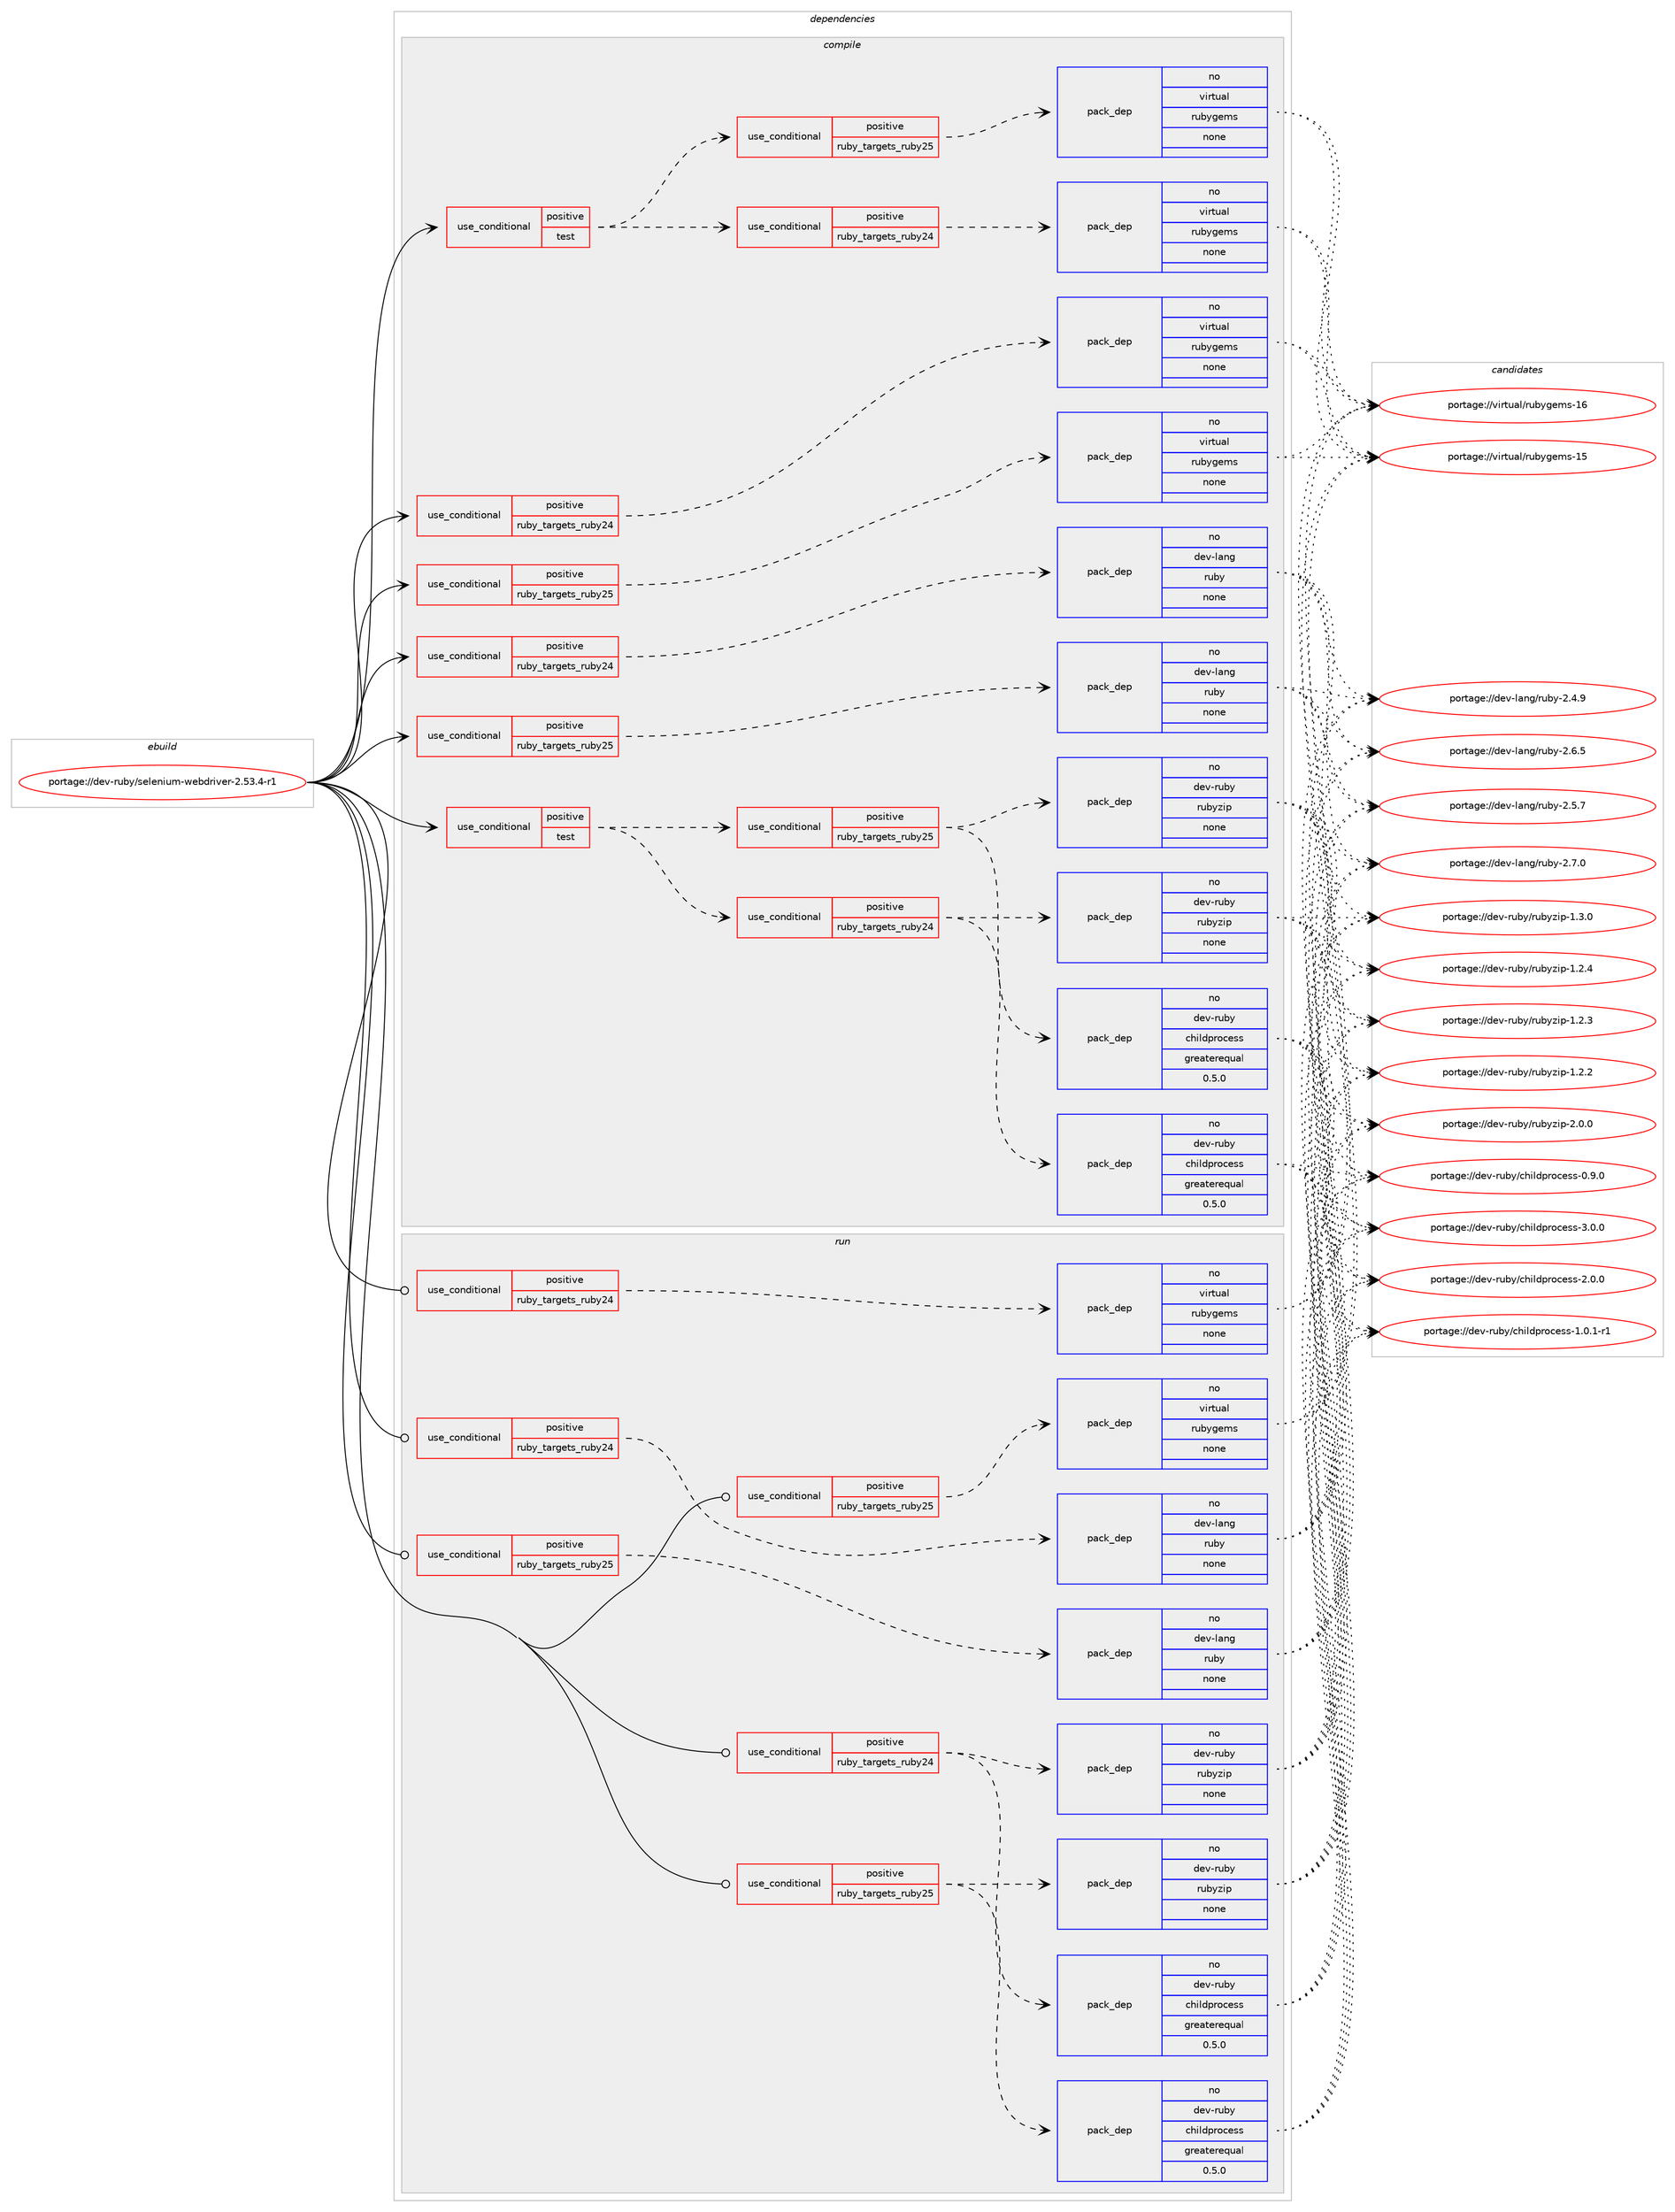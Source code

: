 digraph prolog {

# *************
# Graph options
# *************

newrank=true;
concentrate=true;
compound=true;
graph [rankdir=LR,fontname=Helvetica,fontsize=10,ranksep=1.5];#, ranksep=2.5, nodesep=0.2];
edge  [arrowhead=vee];
node  [fontname=Helvetica,fontsize=10];

# **********
# The ebuild
# **********

subgraph cluster_leftcol {
color=gray;
label=<<i>ebuild</i>>;
id [label="portage://dev-ruby/selenium-webdriver-2.53.4-r1", color=red, width=4, href="../dev-ruby/selenium-webdriver-2.53.4-r1.svg"];
}

# ****************
# The dependencies
# ****************

subgraph cluster_midcol {
color=gray;
label=<<i>dependencies</i>>;
subgraph cluster_compile {
fillcolor="#eeeeee";
style=filled;
label=<<i>compile</i>>;
subgraph cond69472 {
dependency319946 [label=<<TABLE BORDER="0" CELLBORDER="1" CELLSPACING="0" CELLPADDING="4"><TR><TD ROWSPAN="3" CELLPADDING="10">use_conditional</TD></TR><TR><TD>positive</TD></TR><TR><TD>ruby_targets_ruby24</TD></TR></TABLE>>, shape=none, color=red];
subgraph pack245727 {
dependency319947 [label=<<TABLE BORDER="0" CELLBORDER="1" CELLSPACING="0" CELLPADDING="4" WIDTH="220"><TR><TD ROWSPAN="6" CELLPADDING="30">pack_dep</TD></TR><TR><TD WIDTH="110">no</TD></TR><TR><TD>dev-lang</TD></TR><TR><TD>ruby</TD></TR><TR><TD>none</TD></TR><TR><TD></TD></TR></TABLE>>, shape=none, color=blue];
}
dependency319946:e -> dependency319947:w [weight=20,style="dashed",arrowhead="vee"];
}
id:e -> dependency319946:w [weight=20,style="solid",arrowhead="vee"];
subgraph cond69473 {
dependency319948 [label=<<TABLE BORDER="0" CELLBORDER="1" CELLSPACING="0" CELLPADDING="4"><TR><TD ROWSPAN="3" CELLPADDING="10">use_conditional</TD></TR><TR><TD>positive</TD></TR><TR><TD>ruby_targets_ruby24</TD></TR></TABLE>>, shape=none, color=red];
subgraph pack245728 {
dependency319949 [label=<<TABLE BORDER="0" CELLBORDER="1" CELLSPACING="0" CELLPADDING="4" WIDTH="220"><TR><TD ROWSPAN="6" CELLPADDING="30">pack_dep</TD></TR><TR><TD WIDTH="110">no</TD></TR><TR><TD>virtual</TD></TR><TR><TD>rubygems</TD></TR><TR><TD>none</TD></TR><TR><TD></TD></TR></TABLE>>, shape=none, color=blue];
}
dependency319948:e -> dependency319949:w [weight=20,style="dashed",arrowhead="vee"];
}
id:e -> dependency319948:w [weight=20,style="solid",arrowhead="vee"];
subgraph cond69474 {
dependency319950 [label=<<TABLE BORDER="0" CELLBORDER="1" CELLSPACING="0" CELLPADDING="4"><TR><TD ROWSPAN="3" CELLPADDING="10">use_conditional</TD></TR><TR><TD>positive</TD></TR><TR><TD>ruby_targets_ruby25</TD></TR></TABLE>>, shape=none, color=red];
subgraph pack245729 {
dependency319951 [label=<<TABLE BORDER="0" CELLBORDER="1" CELLSPACING="0" CELLPADDING="4" WIDTH="220"><TR><TD ROWSPAN="6" CELLPADDING="30">pack_dep</TD></TR><TR><TD WIDTH="110">no</TD></TR><TR><TD>dev-lang</TD></TR><TR><TD>ruby</TD></TR><TR><TD>none</TD></TR><TR><TD></TD></TR></TABLE>>, shape=none, color=blue];
}
dependency319950:e -> dependency319951:w [weight=20,style="dashed",arrowhead="vee"];
}
id:e -> dependency319950:w [weight=20,style="solid",arrowhead="vee"];
subgraph cond69475 {
dependency319952 [label=<<TABLE BORDER="0" CELLBORDER="1" CELLSPACING="0" CELLPADDING="4"><TR><TD ROWSPAN="3" CELLPADDING="10">use_conditional</TD></TR><TR><TD>positive</TD></TR><TR><TD>ruby_targets_ruby25</TD></TR></TABLE>>, shape=none, color=red];
subgraph pack245730 {
dependency319953 [label=<<TABLE BORDER="0" CELLBORDER="1" CELLSPACING="0" CELLPADDING="4" WIDTH="220"><TR><TD ROWSPAN="6" CELLPADDING="30">pack_dep</TD></TR><TR><TD WIDTH="110">no</TD></TR><TR><TD>virtual</TD></TR><TR><TD>rubygems</TD></TR><TR><TD>none</TD></TR><TR><TD></TD></TR></TABLE>>, shape=none, color=blue];
}
dependency319952:e -> dependency319953:w [weight=20,style="dashed",arrowhead="vee"];
}
id:e -> dependency319952:w [weight=20,style="solid",arrowhead="vee"];
subgraph cond69476 {
dependency319954 [label=<<TABLE BORDER="0" CELLBORDER="1" CELLSPACING="0" CELLPADDING="4"><TR><TD ROWSPAN="3" CELLPADDING="10">use_conditional</TD></TR><TR><TD>positive</TD></TR><TR><TD>test</TD></TR></TABLE>>, shape=none, color=red];
subgraph cond69477 {
dependency319955 [label=<<TABLE BORDER="0" CELLBORDER="1" CELLSPACING="0" CELLPADDING="4"><TR><TD ROWSPAN="3" CELLPADDING="10">use_conditional</TD></TR><TR><TD>positive</TD></TR><TR><TD>ruby_targets_ruby24</TD></TR></TABLE>>, shape=none, color=red];
subgraph pack245731 {
dependency319956 [label=<<TABLE BORDER="0" CELLBORDER="1" CELLSPACING="0" CELLPADDING="4" WIDTH="220"><TR><TD ROWSPAN="6" CELLPADDING="30">pack_dep</TD></TR><TR><TD WIDTH="110">no</TD></TR><TR><TD>dev-ruby</TD></TR><TR><TD>childprocess</TD></TR><TR><TD>greaterequal</TD></TR><TR><TD>0.5.0</TD></TR></TABLE>>, shape=none, color=blue];
}
dependency319955:e -> dependency319956:w [weight=20,style="dashed",arrowhead="vee"];
subgraph pack245732 {
dependency319957 [label=<<TABLE BORDER="0" CELLBORDER="1" CELLSPACING="0" CELLPADDING="4" WIDTH="220"><TR><TD ROWSPAN="6" CELLPADDING="30">pack_dep</TD></TR><TR><TD WIDTH="110">no</TD></TR><TR><TD>dev-ruby</TD></TR><TR><TD>rubyzip</TD></TR><TR><TD>none</TD></TR><TR><TD></TD></TR></TABLE>>, shape=none, color=blue];
}
dependency319955:e -> dependency319957:w [weight=20,style="dashed",arrowhead="vee"];
}
dependency319954:e -> dependency319955:w [weight=20,style="dashed",arrowhead="vee"];
subgraph cond69478 {
dependency319958 [label=<<TABLE BORDER="0" CELLBORDER="1" CELLSPACING="0" CELLPADDING="4"><TR><TD ROWSPAN="3" CELLPADDING="10">use_conditional</TD></TR><TR><TD>positive</TD></TR><TR><TD>ruby_targets_ruby25</TD></TR></TABLE>>, shape=none, color=red];
subgraph pack245733 {
dependency319959 [label=<<TABLE BORDER="0" CELLBORDER="1" CELLSPACING="0" CELLPADDING="4" WIDTH="220"><TR><TD ROWSPAN="6" CELLPADDING="30">pack_dep</TD></TR><TR><TD WIDTH="110">no</TD></TR><TR><TD>dev-ruby</TD></TR><TR><TD>childprocess</TD></TR><TR><TD>greaterequal</TD></TR><TR><TD>0.5.0</TD></TR></TABLE>>, shape=none, color=blue];
}
dependency319958:e -> dependency319959:w [weight=20,style="dashed",arrowhead="vee"];
subgraph pack245734 {
dependency319960 [label=<<TABLE BORDER="0" CELLBORDER="1" CELLSPACING="0" CELLPADDING="4" WIDTH="220"><TR><TD ROWSPAN="6" CELLPADDING="30">pack_dep</TD></TR><TR><TD WIDTH="110">no</TD></TR><TR><TD>dev-ruby</TD></TR><TR><TD>rubyzip</TD></TR><TR><TD>none</TD></TR><TR><TD></TD></TR></TABLE>>, shape=none, color=blue];
}
dependency319958:e -> dependency319960:w [weight=20,style="dashed",arrowhead="vee"];
}
dependency319954:e -> dependency319958:w [weight=20,style="dashed",arrowhead="vee"];
}
id:e -> dependency319954:w [weight=20,style="solid",arrowhead="vee"];
subgraph cond69479 {
dependency319961 [label=<<TABLE BORDER="0" CELLBORDER="1" CELLSPACING="0" CELLPADDING="4"><TR><TD ROWSPAN="3" CELLPADDING="10">use_conditional</TD></TR><TR><TD>positive</TD></TR><TR><TD>test</TD></TR></TABLE>>, shape=none, color=red];
subgraph cond69480 {
dependency319962 [label=<<TABLE BORDER="0" CELLBORDER="1" CELLSPACING="0" CELLPADDING="4"><TR><TD ROWSPAN="3" CELLPADDING="10">use_conditional</TD></TR><TR><TD>positive</TD></TR><TR><TD>ruby_targets_ruby24</TD></TR></TABLE>>, shape=none, color=red];
subgraph pack245735 {
dependency319963 [label=<<TABLE BORDER="0" CELLBORDER="1" CELLSPACING="0" CELLPADDING="4" WIDTH="220"><TR><TD ROWSPAN="6" CELLPADDING="30">pack_dep</TD></TR><TR><TD WIDTH="110">no</TD></TR><TR><TD>virtual</TD></TR><TR><TD>rubygems</TD></TR><TR><TD>none</TD></TR><TR><TD></TD></TR></TABLE>>, shape=none, color=blue];
}
dependency319962:e -> dependency319963:w [weight=20,style="dashed",arrowhead="vee"];
}
dependency319961:e -> dependency319962:w [weight=20,style="dashed",arrowhead="vee"];
subgraph cond69481 {
dependency319964 [label=<<TABLE BORDER="0" CELLBORDER="1" CELLSPACING="0" CELLPADDING="4"><TR><TD ROWSPAN="3" CELLPADDING="10">use_conditional</TD></TR><TR><TD>positive</TD></TR><TR><TD>ruby_targets_ruby25</TD></TR></TABLE>>, shape=none, color=red];
subgraph pack245736 {
dependency319965 [label=<<TABLE BORDER="0" CELLBORDER="1" CELLSPACING="0" CELLPADDING="4" WIDTH="220"><TR><TD ROWSPAN="6" CELLPADDING="30">pack_dep</TD></TR><TR><TD WIDTH="110">no</TD></TR><TR><TD>virtual</TD></TR><TR><TD>rubygems</TD></TR><TR><TD>none</TD></TR><TR><TD></TD></TR></TABLE>>, shape=none, color=blue];
}
dependency319964:e -> dependency319965:w [weight=20,style="dashed",arrowhead="vee"];
}
dependency319961:e -> dependency319964:w [weight=20,style="dashed",arrowhead="vee"];
}
id:e -> dependency319961:w [weight=20,style="solid",arrowhead="vee"];
}
subgraph cluster_compileandrun {
fillcolor="#eeeeee";
style=filled;
label=<<i>compile and run</i>>;
}
subgraph cluster_run {
fillcolor="#eeeeee";
style=filled;
label=<<i>run</i>>;
subgraph cond69482 {
dependency319966 [label=<<TABLE BORDER="0" CELLBORDER="1" CELLSPACING="0" CELLPADDING="4"><TR><TD ROWSPAN="3" CELLPADDING="10">use_conditional</TD></TR><TR><TD>positive</TD></TR><TR><TD>ruby_targets_ruby24</TD></TR></TABLE>>, shape=none, color=red];
subgraph pack245737 {
dependency319967 [label=<<TABLE BORDER="0" CELLBORDER="1" CELLSPACING="0" CELLPADDING="4" WIDTH="220"><TR><TD ROWSPAN="6" CELLPADDING="30">pack_dep</TD></TR><TR><TD WIDTH="110">no</TD></TR><TR><TD>dev-lang</TD></TR><TR><TD>ruby</TD></TR><TR><TD>none</TD></TR><TR><TD></TD></TR></TABLE>>, shape=none, color=blue];
}
dependency319966:e -> dependency319967:w [weight=20,style="dashed",arrowhead="vee"];
}
id:e -> dependency319966:w [weight=20,style="solid",arrowhead="odot"];
subgraph cond69483 {
dependency319968 [label=<<TABLE BORDER="0" CELLBORDER="1" CELLSPACING="0" CELLPADDING="4"><TR><TD ROWSPAN="3" CELLPADDING="10">use_conditional</TD></TR><TR><TD>positive</TD></TR><TR><TD>ruby_targets_ruby24</TD></TR></TABLE>>, shape=none, color=red];
subgraph pack245738 {
dependency319969 [label=<<TABLE BORDER="0" CELLBORDER="1" CELLSPACING="0" CELLPADDING="4" WIDTH="220"><TR><TD ROWSPAN="6" CELLPADDING="30">pack_dep</TD></TR><TR><TD WIDTH="110">no</TD></TR><TR><TD>dev-ruby</TD></TR><TR><TD>childprocess</TD></TR><TR><TD>greaterequal</TD></TR><TR><TD>0.5.0</TD></TR></TABLE>>, shape=none, color=blue];
}
dependency319968:e -> dependency319969:w [weight=20,style="dashed",arrowhead="vee"];
subgraph pack245739 {
dependency319970 [label=<<TABLE BORDER="0" CELLBORDER="1" CELLSPACING="0" CELLPADDING="4" WIDTH="220"><TR><TD ROWSPAN="6" CELLPADDING="30">pack_dep</TD></TR><TR><TD WIDTH="110">no</TD></TR><TR><TD>dev-ruby</TD></TR><TR><TD>rubyzip</TD></TR><TR><TD>none</TD></TR><TR><TD></TD></TR></TABLE>>, shape=none, color=blue];
}
dependency319968:e -> dependency319970:w [weight=20,style="dashed",arrowhead="vee"];
}
id:e -> dependency319968:w [weight=20,style="solid",arrowhead="odot"];
subgraph cond69484 {
dependency319971 [label=<<TABLE BORDER="0" CELLBORDER="1" CELLSPACING="0" CELLPADDING="4"><TR><TD ROWSPAN="3" CELLPADDING="10">use_conditional</TD></TR><TR><TD>positive</TD></TR><TR><TD>ruby_targets_ruby24</TD></TR></TABLE>>, shape=none, color=red];
subgraph pack245740 {
dependency319972 [label=<<TABLE BORDER="0" CELLBORDER="1" CELLSPACING="0" CELLPADDING="4" WIDTH="220"><TR><TD ROWSPAN="6" CELLPADDING="30">pack_dep</TD></TR><TR><TD WIDTH="110">no</TD></TR><TR><TD>virtual</TD></TR><TR><TD>rubygems</TD></TR><TR><TD>none</TD></TR><TR><TD></TD></TR></TABLE>>, shape=none, color=blue];
}
dependency319971:e -> dependency319972:w [weight=20,style="dashed",arrowhead="vee"];
}
id:e -> dependency319971:w [weight=20,style="solid",arrowhead="odot"];
subgraph cond69485 {
dependency319973 [label=<<TABLE BORDER="0" CELLBORDER="1" CELLSPACING="0" CELLPADDING="4"><TR><TD ROWSPAN="3" CELLPADDING="10">use_conditional</TD></TR><TR><TD>positive</TD></TR><TR><TD>ruby_targets_ruby25</TD></TR></TABLE>>, shape=none, color=red];
subgraph pack245741 {
dependency319974 [label=<<TABLE BORDER="0" CELLBORDER="1" CELLSPACING="0" CELLPADDING="4" WIDTH="220"><TR><TD ROWSPAN="6" CELLPADDING="30">pack_dep</TD></TR><TR><TD WIDTH="110">no</TD></TR><TR><TD>dev-lang</TD></TR><TR><TD>ruby</TD></TR><TR><TD>none</TD></TR><TR><TD></TD></TR></TABLE>>, shape=none, color=blue];
}
dependency319973:e -> dependency319974:w [weight=20,style="dashed",arrowhead="vee"];
}
id:e -> dependency319973:w [weight=20,style="solid",arrowhead="odot"];
subgraph cond69486 {
dependency319975 [label=<<TABLE BORDER="0" CELLBORDER="1" CELLSPACING="0" CELLPADDING="4"><TR><TD ROWSPAN="3" CELLPADDING="10">use_conditional</TD></TR><TR><TD>positive</TD></TR><TR><TD>ruby_targets_ruby25</TD></TR></TABLE>>, shape=none, color=red];
subgraph pack245742 {
dependency319976 [label=<<TABLE BORDER="0" CELLBORDER="1" CELLSPACING="0" CELLPADDING="4" WIDTH="220"><TR><TD ROWSPAN="6" CELLPADDING="30">pack_dep</TD></TR><TR><TD WIDTH="110">no</TD></TR><TR><TD>dev-ruby</TD></TR><TR><TD>childprocess</TD></TR><TR><TD>greaterequal</TD></TR><TR><TD>0.5.0</TD></TR></TABLE>>, shape=none, color=blue];
}
dependency319975:e -> dependency319976:w [weight=20,style="dashed",arrowhead="vee"];
subgraph pack245743 {
dependency319977 [label=<<TABLE BORDER="0" CELLBORDER="1" CELLSPACING="0" CELLPADDING="4" WIDTH="220"><TR><TD ROWSPAN="6" CELLPADDING="30">pack_dep</TD></TR><TR><TD WIDTH="110">no</TD></TR><TR><TD>dev-ruby</TD></TR><TR><TD>rubyzip</TD></TR><TR><TD>none</TD></TR><TR><TD></TD></TR></TABLE>>, shape=none, color=blue];
}
dependency319975:e -> dependency319977:w [weight=20,style="dashed",arrowhead="vee"];
}
id:e -> dependency319975:w [weight=20,style="solid",arrowhead="odot"];
subgraph cond69487 {
dependency319978 [label=<<TABLE BORDER="0" CELLBORDER="1" CELLSPACING="0" CELLPADDING="4"><TR><TD ROWSPAN="3" CELLPADDING="10">use_conditional</TD></TR><TR><TD>positive</TD></TR><TR><TD>ruby_targets_ruby25</TD></TR></TABLE>>, shape=none, color=red];
subgraph pack245744 {
dependency319979 [label=<<TABLE BORDER="0" CELLBORDER="1" CELLSPACING="0" CELLPADDING="4" WIDTH="220"><TR><TD ROWSPAN="6" CELLPADDING="30">pack_dep</TD></TR><TR><TD WIDTH="110">no</TD></TR><TR><TD>virtual</TD></TR><TR><TD>rubygems</TD></TR><TR><TD>none</TD></TR><TR><TD></TD></TR></TABLE>>, shape=none, color=blue];
}
dependency319978:e -> dependency319979:w [weight=20,style="dashed",arrowhead="vee"];
}
id:e -> dependency319978:w [weight=20,style="solid",arrowhead="odot"];
}
}

# **************
# The candidates
# **************

subgraph cluster_choices {
rank=same;
color=gray;
label=<<i>candidates</i>>;

subgraph choice245727 {
color=black;
nodesep=1;
choice10010111845108971101034711411798121455046554648 [label="portage://dev-lang/ruby-2.7.0", color=red, width=4,href="../dev-lang/ruby-2.7.0.svg"];
choice10010111845108971101034711411798121455046544653 [label="portage://dev-lang/ruby-2.6.5", color=red, width=4,href="../dev-lang/ruby-2.6.5.svg"];
choice10010111845108971101034711411798121455046534655 [label="portage://dev-lang/ruby-2.5.7", color=red, width=4,href="../dev-lang/ruby-2.5.7.svg"];
choice10010111845108971101034711411798121455046524657 [label="portage://dev-lang/ruby-2.4.9", color=red, width=4,href="../dev-lang/ruby-2.4.9.svg"];
dependency319947:e -> choice10010111845108971101034711411798121455046554648:w [style=dotted,weight="100"];
dependency319947:e -> choice10010111845108971101034711411798121455046544653:w [style=dotted,weight="100"];
dependency319947:e -> choice10010111845108971101034711411798121455046534655:w [style=dotted,weight="100"];
dependency319947:e -> choice10010111845108971101034711411798121455046524657:w [style=dotted,weight="100"];
}
subgraph choice245728 {
color=black;
nodesep=1;
choice118105114116117971084711411798121103101109115454954 [label="portage://virtual/rubygems-16", color=red, width=4,href="../virtual/rubygems-16.svg"];
choice118105114116117971084711411798121103101109115454953 [label="portage://virtual/rubygems-15", color=red, width=4,href="../virtual/rubygems-15.svg"];
dependency319949:e -> choice118105114116117971084711411798121103101109115454954:w [style=dotted,weight="100"];
dependency319949:e -> choice118105114116117971084711411798121103101109115454953:w [style=dotted,weight="100"];
}
subgraph choice245729 {
color=black;
nodesep=1;
choice10010111845108971101034711411798121455046554648 [label="portage://dev-lang/ruby-2.7.0", color=red, width=4,href="../dev-lang/ruby-2.7.0.svg"];
choice10010111845108971101034711411798121455046544653 [label="portage://dev-lang/ruby-2.6.5", color=red, width=4,href="../dev-lang/ruby-2.6.5.svg"];
choice10010111845108971101034711411798121455046534655 [label="portage://dev-lang/ruby-2.5.7", color=red, width=4,href="../dev-lang/ruby-2.5.7.svg"];
choice10010111845108971101034711411798121455046524657 [label="portage://dev-lang/ruby-2.4.9", color=red, width=4,href="../dev-lang/ruby-2.4.9.svg"];
dependency319951:e -> choice10010111845108971101034711411798121455046554648:w [style=dotted,weight="100"];
dependency319951:e -> choice10010111845108971101034711411798121455046544653:w [style=dotted,weight="100"];
dependency319951:e -> choice10010111845108971101034711411798121455046534655:w [style=dotted,weight="100"];
dependency319951:e -> choice10010111845108971101034711411798121455046524657:w [style=dotted,weight="100"];
}
subgraph choice245730 {
color=black;
nodesep=1;
choice118105114116117971084711411798121103101109115454954 [label="portage://virtual/rubygems-16", color=red, width=4,href="../virtual/rubygems-16.svg"];
choice118105114116117971084711411798121103101109115454953 [label="portage://virtual/rubygems-15", color=red, width=4,href="../virtual/rubygems-15.svg"];
dependency319953:e -> choice118105114116117971084711411798121103101109115454954:w [style=dotted,weight="100"];
dependency319953:e -> choice118105114116117971084711411798121103101109115454953:w [style=dotted,weight="100"];
}
subgraph choice245731 {
color=black;
nodesep=1;
choice1001011184511411798121479910410510810011211411199101115115455146484648 [label="portage://dev-ruby/childprocess-3.0.0", color=red, width=4,href="../dev-ruby/childprocess-3.0.0.svg"];
choice1001011184511411798121479910410510810011211411199101115115455046484648 [label="portage://dev-ruby/childprocess-2.0.0", color=red, width=4,href="../dev-ruby/childprocess-2.0.0.svg"];
choice10010111845114117981214799104105108100112114111991011151154549464846494511449 [label="portage://dev-ruby/childprocess-1.0.1-r1", color=red, width=4,href="../dev-ruby/childprocess-1.0.1-r1.svg"];
choice1001011184511411798121479910410510810011211411199101115115454846574648 [label="portage://dev-ruby/childprocess-0.9.0", color=red, width=4,href="../dev-ruby/childprocess-0.9.0.svg"];
dependency319956:e -> choice1001011184511411798121479910410510810011211411199101115115455146484648:w [style=dotted,weight="100"];
dependency319956:e -> choice1001011184511411798121479910410510810011211411199101115115455046484648:w [style=dotted,weight="100"];
dependency319956:e -> choice10010111845114117981214799104105108100112114111991011151154549464846494511449:w [style=dotted,weight="100"];
dependency319956:e -> choice1001011184511411798121479910410510810011211411199101115115454846574648:w [style=dotted,weight="100"];
}
subgraph choice245732 {
color=black;
nodesep=1;
choice10010111845114117981214711411798121122105112455046484648 [label="portage://dev-ruby/rubyzip-2.0.0", color=red, width=4,href="../dev-ruby/rubyzip-2.0.0.svg"];
choice10010111845114117981214711411798121122105112454946514648 [label="portage://dev-ruby/rubyzip-1.3.0", color=red, width=4,href="../dev-ruby/rubyzip-1.3.0.svg"];
choice10010111845114117981214711411798121122105112454946504652 [label="portage://dev-ruby/rubyzip-1.2.4", color=red, width=4,href="../dev-ruby/rubyzip-1.2.4.svg"];
choice10010111845114117981214711411798121122105112454946504651 [label="portage://dev-ruby/rubyzip-1.2.3", color=red, width=4,href="../dev-ruby/rubyzip-1.2.3.svg"];
choice10010111845114117981214711411798121122105112454946504650 [label="portage://dev-ruby/rubyzip-1.2.2", color=red, width=4,href="../dev-ruby/rubyzip-1.2.2.svg"];
dependency319957:e -> choice10010111845114117981214711411798121122105112455046484648:w [style=dotted,weight="100"];
dependency319957:e -> choice10010111845114117981214711411798121122105112454946514648:w [style=dotted,weight="100"];
dependency319957:e -> choice10010111845114117981214711411798121122105112454946504652:w [style=dotted,weight="100"];
dependency319957:e -> choice10010111845114117981214711411798121122105112454946504651:w [style=dotted,weight="100"];
dependency319957:e -> choice10010111845114117981214711411798121122105112454946504650:w [style=dotted,weight="100"];
}
subgraph choice245733 {
color=black;
nodesep=1;
choice1001011184511411798121479910410510810011211411199101115115455146484648 [label="portage://dev-ruby/childprocess-3.0.0", color=red, width=4,href="../dev-ruby/childprocess-3.0.0.svg"];
choice1001011184511411798121479910410510810011211411199101115115455046484648 [label="portage://dev-ruby/childprocess-2.0.0", color=red, width=4,href="../dev-ruby/childprocess-2.0.0.svg"];
choice10010111845114117981214799104105108100112114111991011151154549464846494511449 [label="portage://dev-ruby/childprocess-1.0.1-r1", color=red, width=4,href="../dev-ruby/childprocess-1.0.1-r1.svg"];
choice1001011184511411798121479910410510810011211411199101115115454846574648 [label="portage://dev-ruby/childprocess-0.9.0", color=red, width=4,href="../dev-ruby/childprocess-0.9.0.svg"];
dependency319959:e -> choice1001011184511411798121479910410510810011211411199101115115455146484648:w [style=dotted,weight="100"];
dependency319959:e -> choice1001011184511411798121479910410510810011211411199101115115455046484648:w [style=dotted,weight="100"];
dependency319959:e -> choice10010111845114117981214799104105108100112114111991011151154549464846494511449:w [style=dotted,weight="100"];
dependency319959:e -> choice1001011184511411798121479910410510810011211411199101115115454846574648:w [style=dotted,weight="100"];
}
subgraph choice245734 {
color=black;
nodesep=1;
choice10010111845114117981214711411798121122105112455046484648 [label="portage://dev-ruby/rubyzip-2.0.0", color=red, width=4,href="../dev-ruby/rubyzip-2.0.0.svg"];
choice10010111845114117981214711411798121122105112454946514648 [label="portage://dev-ruby/rubyzip-1.3.0", color=red, width=4,href="../dev-ruby/rubyzip-1.3.0.svg"];
choice10010111845114117981214711411798121122105112454946504652 [label="portage://dev-ruby/rubyzip-1.2.4", color=red, width=4,href="../dev-ruby/rubyzip-1.2.4.svg"];
choice10010111845114117981214711411798121122105112454946504651 [label="portage://dev-ruby/rubyzip-1.2.3", color=red, width=4,href="../dev-ruby/rubyzip-1.2.3.svg"];
choice10010111845114117981214711411798121122105112454946504650 [label="portage://dev-ruby/rubyzip-1.2.2", color=red, width=4,href="../dev-ruby/rubyzip-1.2.2.svg"];
dependency319960:e -> choice10010111845114117981214711411798121122105112455046484648:w [style=dotted,weight="100"];
dependency319960:e -> choice10010111845114117981214711411798121122105112454946514648:w [style=dotted,weight="100"];
dependency319960:e -> choice10010111845114117981214711411798121122105112454946504652:w [style=dotted,weight="100"];
dependency319960:e -> choice10010111845114117981214711411798121122105112454946504651:w [style=dotted,weight="100"];
dependency319960:e -> choice10010111845114117981214711411798121122105112454946504650:w [style=dotted,weight="100"];
}
subgraph choice245735 {
color=black;
nodesep=1;
choice118105114116117971084711411798121103101109115454954 [label="portage://virtual/rubygems-16", color=red, width=4,href="../virtual/rubygems-16.svg"];
choice118105114116117971084711411798121103101109115454953 [label="portage://virtual/rubygems-15", color=red, width=4,href="../virtual/rubygems-15.svg"];
dependency319963:e -> choice118105114116117971084711411798121103101109115454954:w [style=dotted,weight="100"];
dependency319963:e -> choice118105114116117971084711411798121103101109115454953:w [style=dotted,weight="100"];
}
subgraph choice245736 {
color=black;
nodesep=1;
choice118105114116117971084711411798121103101109115454954 [label="portage://virtual/rubygems-16", color=red, width=4,href="../virtual/rubygems-16.svg"];
choice118105114116117971084711411798121103101109115454953 [label="portage://virtual/rubygems-15", color=red, width=4,href="../virtual/rubygems-15.svg"];
dependency319965:e -> choice118105114116117971084711411798121103101109115454954:w [style=dotted,weight="100"];
dependency319965:e -> choice118105114116117971084711411798121103101109115454953:w [style=dotted,weight="100"];
}
subgraph choice245737 {
color=black;
nodesep=1;
choice10010111845108971101034711411798121455046554648 [label="portage://dev-lang/ruby-2.7.0", color=red, width=4,href="../dev-lang/ruby-2.7.0.svg"];
choice10010111845108971101034711411798121455046544653 [label="portage://dev-lang/ruby-2.6.5", color=red, width=4,href="../dev-lang/ruby-2.6.5.svg"];
choice10010111845108971101034711411798121455046534655 [label="portage://dev-lang/ruby-2.5.7", color=red, width=4,href="../dev-lang/ruby-2.5.7.svg"];
choice10010111845108971101034711411798121455046524657 [label="portage://dev-lang/ruby-2.4.9", color=red, width=4,href="../dev-lang/ruby-2.4.9.svg"];
dependency319967:e -> choice10010111845108971101034711411798121455046554648:w [style=dotted,weight="100"];
dependency319967:e -> choice10010111845108971101034711411798121455046544653:w [style=dotted,weight="100"];
dependency319967:e -> choice10010111845108971101034711411798121455046534655:w [style=dotted,weight="100"];
dependency319967:e -> choice10010111845108971101034711411798121455046524657:w [style=dotted,weight="100"];
}
subgraph choice245738 {
color=black;
nodesep=1;
choice1001011184511411798121479910410510810011211411199101115115455146484648 [label="portage://dev-ruby/childprocess-3.0.0", color=red, width=4,href="../dev-ruby/childprocess-3.0.0.svg"];
choice1001011184511411798121479910410510810011211411199101115115455046484648 [label="portage://dev-ruby/childprocess-2.0.0", color=red, width=4,href="../dev-ruby/childprocess-2.0.0.svg"];
choice10010111845114117981214799104105108100112114111991011151154549464846494511449 [label="portage://dev-ruby/childprocess-1.0.1-r1", color=red, width=4,href="../dev-ruby/childprocess-1.0.1-r1.svg"];
choice1001011184511411798121479910410510810011211411199101115115454846574648 [label="portage://dev-ruby/childprocess-0.9.0", color=red, width=4,href="../dev-ruby/childprocess-0.9.0.svg"];
dependency319969:e -> choice1001011184511411798121479910410510810011211411199101115115455146484648:w [style=dotted,weight="100"];
dependency319969:e -> choice1001011184511411798121479910410510810011211411199101115115455046484648:w [style=dotted,weight="100"];
dependency319969:e -> choice10010111845114117981214799104105108100112114111991011151154549464846494511449:w [style=dotted,weight="100"];
dependency319969:e -> choice1001011184511411798121479910410510810011211411199101115115454846574648:w [style=dotted,weight="100"];
}
subgraph choice245739 {
color=black;
nodesep=1;
choice10010111845114117981214711411798121122105112455046484648 [label="portage://dev-ruby/rubyzip-2.0.0", color=red, width=4,href="../dev-ruby/rubyzip-2.0.0.svg"];
choice10010111845114117981214711411798121122105112454946514648 [label="portage://dev-ruby/rubyzip-1.3.0", color=red, width=4,href="../dev-ruby/rubyzip-1.3.0.svg"];
choice10010111845114117981214711411798121122105112454946504652 [label="portage://dev-ruby/rubyzip-1.2.4", color=red, width=4,href="../dev-ruby/rubyzip-1.2.4.svg"];
choice10010111845114117981214711411798121122105112454946504651 [label="portage://dev-ruby/rubyzip-1.2.3", color=red, width=4,href="../dev-ruby/rubyzip-1.2.3.svg"];
choice10010111845114117981214711411798121122105112454946504650 [label="portage://dev-ruby/rubyzip-1.2.2", color=red, width=4,href="../dev-ruby/rubyzip-1.2.2.svg"];
dependency319970:e -> choice10010111845114117981214711411798121122105112455046484648:w [style=dotted,weight="100"];
dependency319970:e -> choice10010111845114117981214711411798121122105112454946514648:w [style=dotted,weight="100"];
dependency319970:e -> choice10010111845114117981214711411798121122105112454946504652:w [style=dotted,weight="100"];
dependency319970:e -> choice10010111845114117981214711411798121122105112454946504651:w [style=dotted,weight="100"];
dependency319970:e -> choice10010111845114117981214711411798121122105112454946504650:w [style=dotted,weight="100"];
}
subgraph choice245740 {
color=black;
nodesep=1;
choice118105114116117971084711411798121103101109115454954 [label="portage://virtual/rubygems-16", color=red, width=4,href="../virtual/rubygems-16.svg"];
choice118105114116117971084711411798121103101109115454953 [label="portage://virtual/rubygems-15", color=red, width=4,href="../virtual/rubygems-15.svg"];
dependency319972:e -> choice118105114116117971084711411798121103101109115454954:w [style=dotted,weight="100"];
dependency319972:e -> choice118105114116117971084711411798121103101109115454953:w [style=dotted,weight="100"];
}
subgraph choice245741 {
color=black;
nodesep=1;
choice10010111845108971101034711411798121455046554648 [label="portage://dev-lang/ruby-2.7.0", color=red, width=4,href="../dev-lang/ruby-2.7.0.svg"];
choice10010111845108971101034711411798121455046544653 [label="portage://dev-lang/ruby-2.6.5", color=red, width=4,href="../dev-lang/ruby-2.6.5.svg"];
choice10010111845108971101034711411798121455046534655 [label="portage://dev-lang/ruby-2.5.7", color=red, width=4,href="../dev-lang/ruby-2.5.7.svg"];
choice10010111845108971101034711411798121455046524657 [label="portage://dev-lang/ruby-2.4.9", color=red, width=4,href="../dev-lang/ruby-2.4.9.svg"];
dependency319974:e -> choice10010111845108971101034711411798121455046554648:w [style=dotted,weight="100"];
dependency319974:e -> choice10010111845108971101034711411798121455046544653:w [style=dotted,weight="100"];
dependency319974:e -> choice10010111845108971101034711411798121455046534655:w [style=dotted,weight="100"];
dependency319974:e -> choice10010111845108971101034711411798121455046524657:w [style=dotted,weight="100"];
}
subgraph choice245742 {
color=black;
nodesep=1;
choice1001011184511411798121479910410510810011211411199101115115455146484648 [label="portage://dev-ruby/childprocess-3.0.0", color=red, width=4,href="../dev-ruby/childprocess-3.0.0.svg"];
choice1001011184511411798121479910410510810011211411199101115115455046484648 [label="portage://dev-ruby/childprocess-2.0.0", color=red, width=4,href="../dev-ruby/childprocess-2.0.0.svg"];
choice10010111845114117981214799104105108100112114111991011151154549464846494511449 [label="portage://dev-ruby/childprocess-1.0.1-r1", color=red, width=4,href="../dev-ruby/childprocess-1.0.1-r1.svg"];
choice1001011184511411798121479910410510810011211411199101115115454846574648 [label="portage://dev-ruby/childprocess-0.9.0", color=red, width=4,href="../dev-ruby/childprocess-0.9.0.svg"];
dependency319976:e -> choice1001011184511411798121479910410510810011211411199101115115455146484648:w [style=dotted,weight="100"];
dependency319976:e -> choice1001011184511411798121479910410510810011211411199101115115455046484648:w [style=dotted,weight="100"];
dependency319976:e -> choice10010111845114117981214799104105108100112114111991011151154549464846494511449:w [style=dotted,weight="100"];
dependency319976:e -> choice1001011184511411798121479910410510810011211411199101115115454846574648:w [style=dotted,weight="100"];
}
subgraph choice245743 {
color=black;
nodesep=1;
choice10010111845114117981214711411798121122105112455046484648 [label="portage://dev-ruby/rubyzip-2.0.0", color=red, width=4,href="../dev-ruby/rubyzip-2.0.0.svg"];
choice10010111845114117981214711411798121122105112454946514648 [label="portage://dev-ruby/rubyzip-1.3.0", color=red, width=4,href="../dev-ruby/rubyzip-1.3.0.svg"];
choice10010111845114117981214711411798121122105112454946504652 [label="portage://dev-ruby/rubyzip-1.2.4", color=red, width=4,href="../dev-ruby/rubyzip-1.2.4.svg"];
choice10010111845114117981214711411798121122105112454946504651 [label="portage://dev-ruby/rubyzip-1.2.3", color=red, width=4,href="../dev-ruby/rubyzip-1.2.3.svg"];
choice10010111845114117981214711411798121122105112454946504650 [label="portage://dev-ruby/rubyzip-1.2.2", color=red, width=4,href="../dev-ruby/rubyzip-1.2.2.svg"];
dependency319977:e -> choice10010111845114117981214711411798121122105112455046484648:w [style=dotted,weight="100"];
dependency319977:e -> choice10010111845114117981214711411798121122105112454946514648:w [style=dotted,weight="100"];
dependency319977:e -> choice10010111845114117981214711411798121122105112454946504652:w [style=dotted,weight="100"];
dependency319977:e -> choice10010111845114117981214711411798121122105112454946504651:w [style=dotted,weight="100"];
dependency319977:e -> choice10010111845114117981214711411798121122105112454946504650:w [style=dotted,weight="100"];
}
subgraph choice245744 {
color=black;
nodesep=1;
choice118105114116117971084711411798121103101109115454954 [label="portage://virtual/rubygems-16", color=red, width=4,href="../virtual/rubygems-16.svg"];
choice118105114116117971084711411798121103101109115454953 [label="portage://virtual/rubygems-15", color=red, width=4,href="../virtual/rubygems-15.svg"];
dependency319979:e -> choice118105114116117971084711411798121103101109115454954:w [style=dotted,weight="100"];
dependency319979:e -> choice118105114116117971084711411798121103101109115454953:w [style=dotted,weight="100"];
}
}

}

